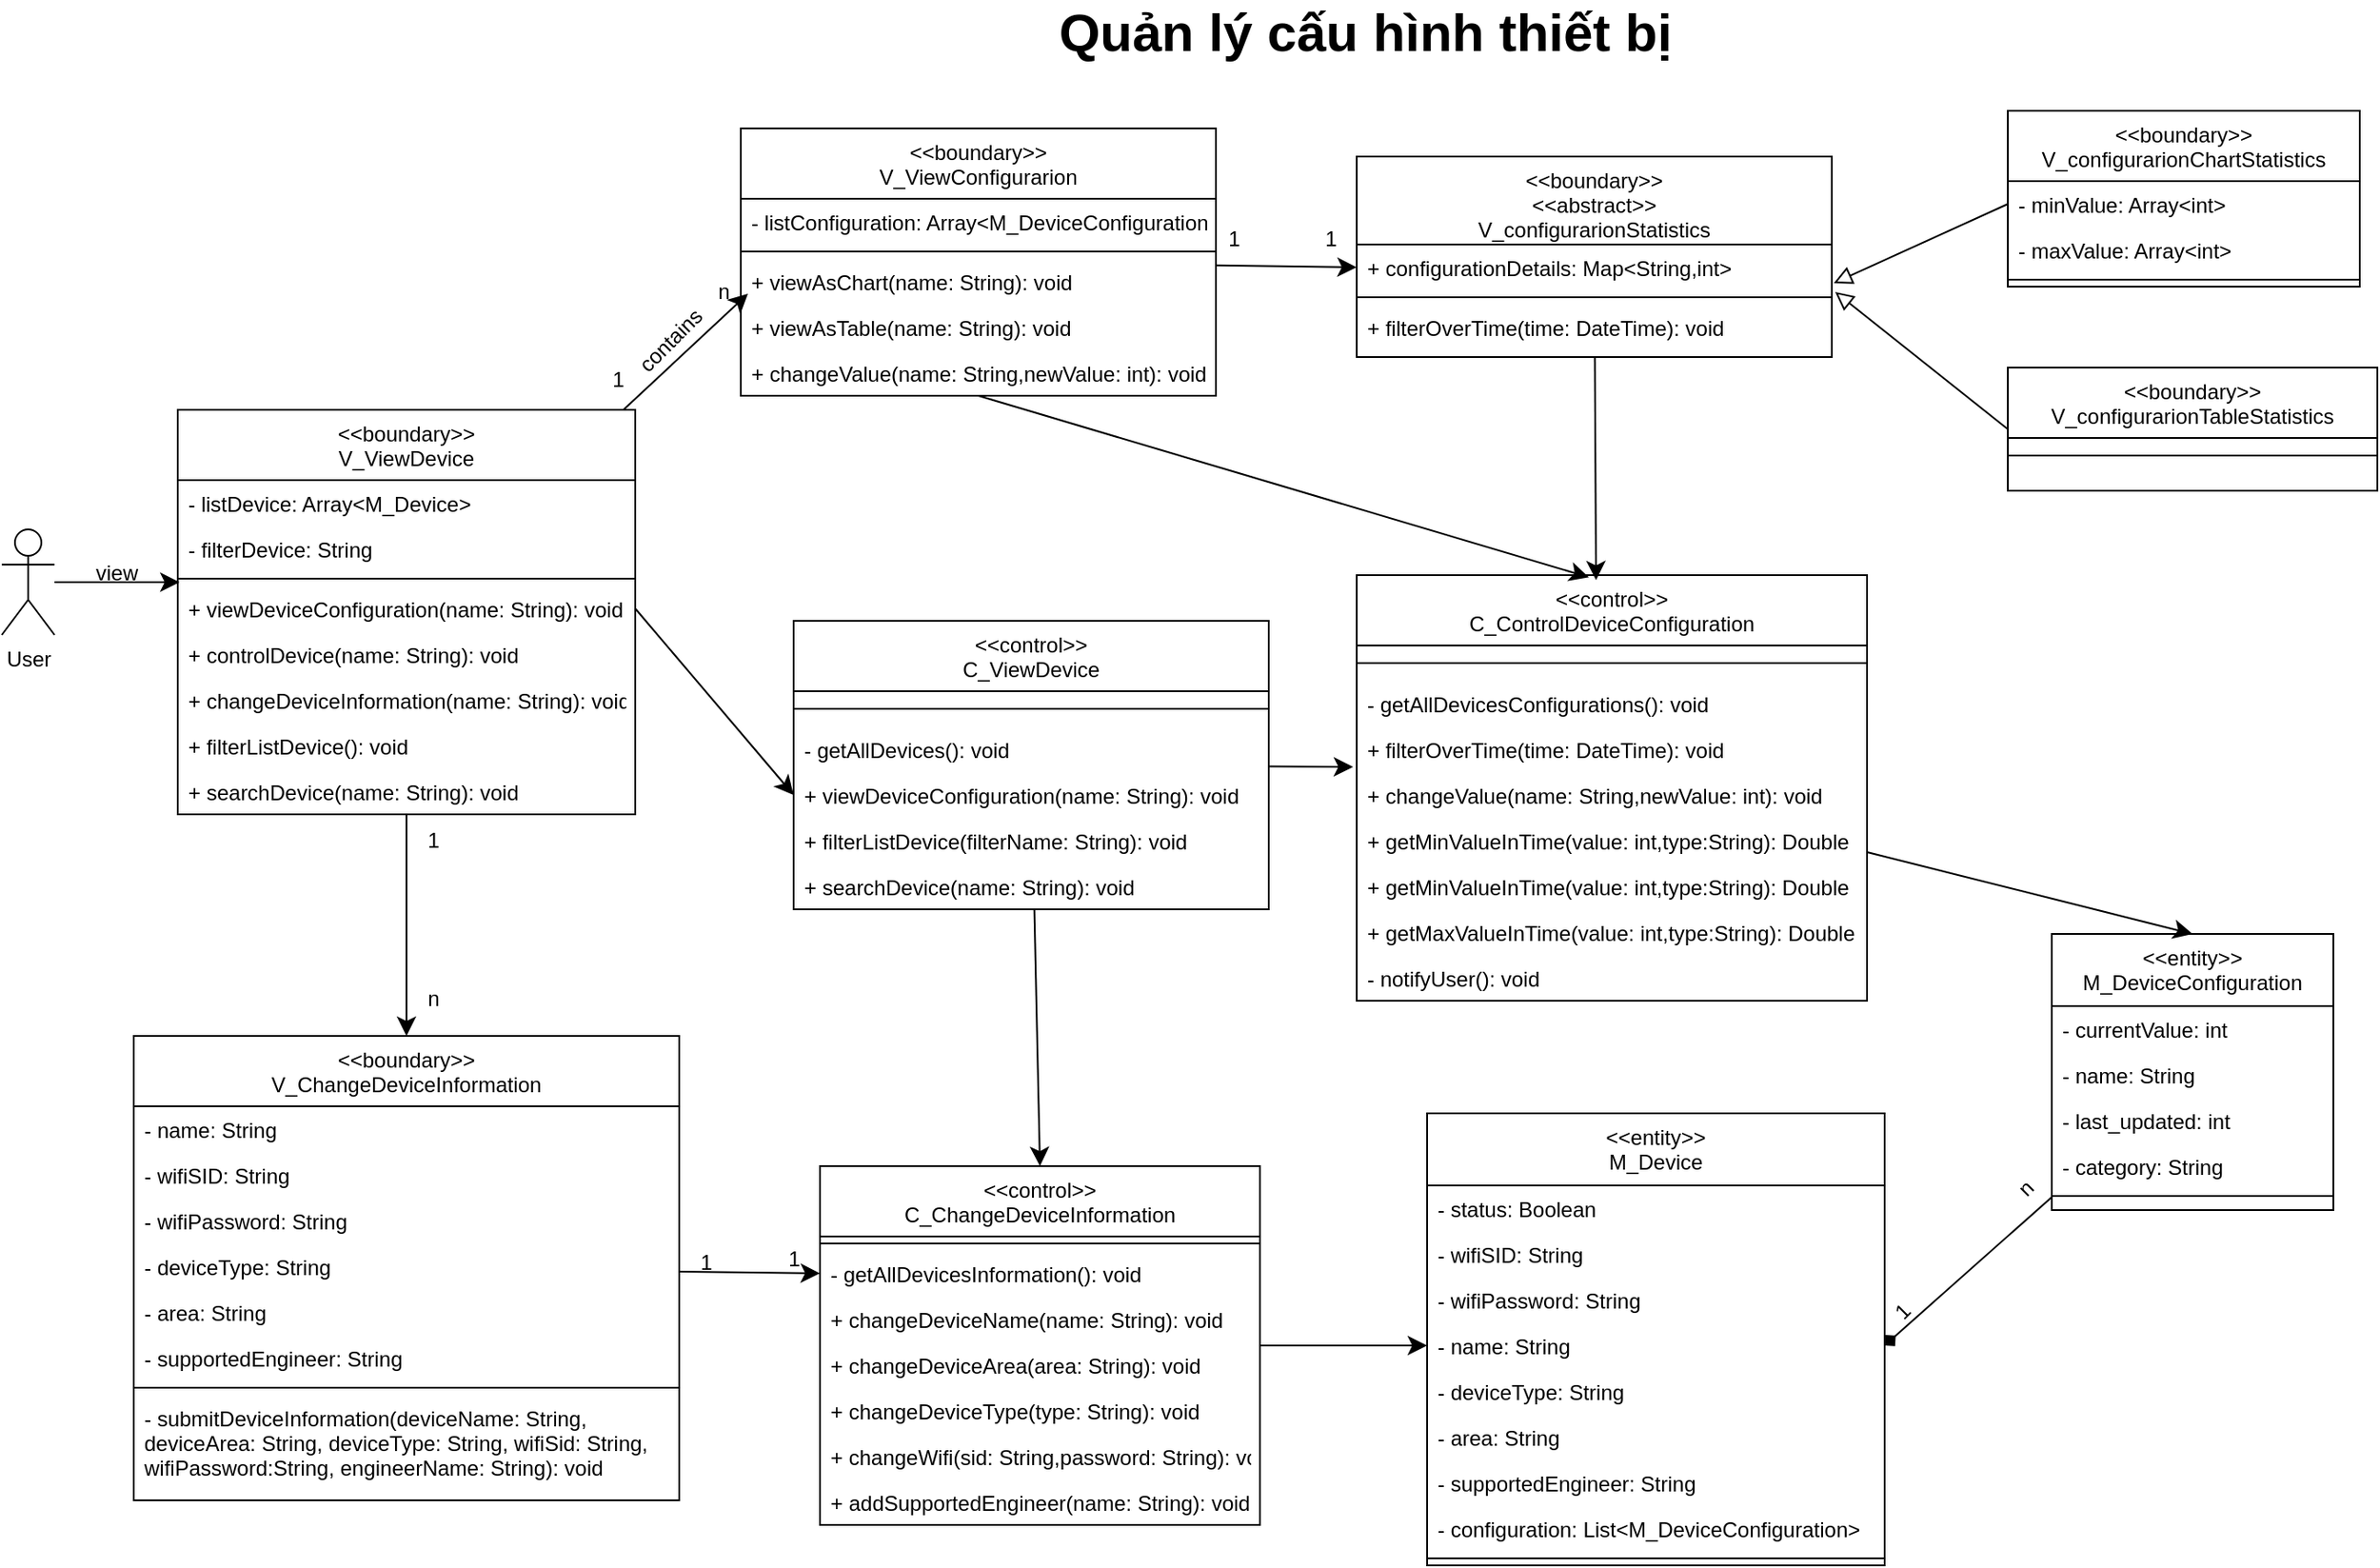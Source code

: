 <mxfile version="26.2.15">
  <diagram name="Trang-1" id="eJiJjpvT21NfM8UGQgcI">
    <mxGraphModel dx="2284" dy="1927" grid="1" gridSize="10" guides="1" tooltips="1" connect="1" arrows="1" fold="1" page="1" pageScale="1" pageWidth="827" pageHeight="1169" math="0" shadow="0">
      <root>
        <mxCell id="0" />
        <mxCell id="1" parent="0" />
        <mxCell id="5QkuTEQZuYpAWaHq0umf-1" value="User" style="shape=umlActor;verticalLabelPosition=bottom;verticalAlign=top;html=1;outlineConnect=0;" parent="1" vertex="1">
          <mxGeometry x="-110" y="198" width="30" height="60" as="geometry" />
        </mxCell>
        <mxCell id="5QkuTEQZuYpAWaHq0umf-2" style="edgeStyle=none;curved=1;rounded=0;orthogonalLoop=1;jettySize=auto;html=1;entryX=0;entryY=0.5;entryDx=0;entryDy=0;fontSize=12;startSize=8;endSize=8;" parent="1" source="5QkuTEQZuYpAWaHq0umf-3" target="5QkuTEQZuYpAWaHq0umf-45" edge="1">
          <mxGeometry relative="1" as="geometry" />
        </mxCell>
        <mxCell id="5QkuTEQZuYpAWaHq0umf-3" value="&lt;&lt;boundary&gt;&gt;&#xa;V_ViewConfigurarion&#xa;&#xa;" style="swimlane;fontStyle=0;align=center;verticalAlign=top;childLayout=stackLayout;horizontal=1;startSize=40;horizontalStack=0;resizeParent=1;resizeLast=0;collapsible=1;marginBottom=0;rounded=0;shadow=0;strokeWidth=1;" parent="1" vertex="1">
          <mxGeometry x="310" y="-30" width="270" height="152" as="geometry">
            <mxRectangle x="230" y="140" width="160" height="26" as="alternateBounds" />
          </mxGeometry>
        </mxCell>
        <mxCell id="5QkuTEQZuYpAWaHq0umf-4" value="- listConfiguration: Array&lt;M_DeviceConfiguration&gt;" style="text;align=left;verticalAlign=top;spacingLeft=4;spacingRight=4;overflow=hidden;rotatable=0;points=[[0,0.5],[1,0.5]];portConstraint=eastwest;" parent="5QkuTEQZuYpAWaHq0umf-3" vertex="1">
          <mxGeometry y="40" width="270" height="26" as="geometry" />
        </mxCell>
        <mxCell id="5QkuTEQZuYpAWaHq0umf-5" value="" style="line;html=1;strokeWidth=1;align=left;verticalAlign=middle;spacingTop=-1;spacingLeft=3;spacingRight=3;rotatable=0;labelPosition=right;points=[];portConstraint=eastwest;" parent="5QkuTEQZuYpAWaHq0umf-3" vertex="1">
          <mxGeometry y="66" width="270" height="8" as="geometry" />
        </mxCell>
        <mxCell id="5QkuTEQZuYpAWaHq0umf-6" value="+ viewAsChart(name: String): void" style="text;align=left;verticalAlign=top;spacingLeft=4;spacingRight=4;overflow=hidden;rotatable=0;points=[[0,0.5],[1,0.5]];portConstraint=eastwest;" parent="5QkuTEQZuYpAWaHq0umf-3" vertex="1">
          <mxGeometry y="74" width="270" height="26" as="geometry" />
        </mxCell>
        <mxCell id="5QkuTEQZuYpAWaHq0umf-7" value="+ viewAsTable(name: String): void" style="text;align=left;verticalAlign=top;spacingLeft=4;spacingRight=4;overflow=hidden;rotatable=0;points=[[0,0.5],[1,0.5]];portConstraint=eastwest;" parent="5QkuTEQZuYpAWaHq0umf-3" vertex="1">
          <mxGeometry y="100" width="270" height="26" as="geometry" />
        </mxCell>
        <mxCell id="5QkuTEQZuYpAWaHq0umf-8" value="+ changeValue(name: String,newValue: int): void" style="text;align=left;verticalAlign=top;spacingLeft=4;spacingRight=4;overflow=hidden;rotatable=0;points=[[0,0.5],[1,0.5]];portConstraint=eastwest;" parent="5QkuTEQZuYpAWaHq0umf-3" vertex="1">
          <mxGeometry y="126" width="270" height="26" as="geometry" />
        </mxCell>
        <mxCell id="Z5xGxnvuxKZSZhtieL00-6" style="rounded=0;orthogonalLoop=1;jettySize=auto;html=1;entryX=1;entryY=0.5;entryDx=0;entryDy=0;endArrow=diamond;endFill=1;" parent="1" source="5QkuTEQZuYpAWaHq0umf-9" target="5QkuTEQZuYpAWaHq0umf-31" edge="1">
          <mxGeometry relative="1" as="geometry" />
        </mxCell>
        <mxCell id="5QkuTEQZuYpAWaHq0umf-9" value="&lt;&lt;entity&gt;&gt;&#xa;M_DeviceConfiguration" style="swimlane;fontStyle=0;align=center;verticalAlign=top;childLayout=stackLayout;horizontal=1;startSize=41;horizontalStack=0;resizeParent=1;resizeLast=0;collapsible=1;marginBottom=0;rounded=0;shadow=0;strokeWidth=1;" parent="1" vertex="1">
          <mxGeometry x="1055" y="428" width="160" height="157" as="geometry">
            <mxRectangle x="550" y="140" width="160" height="26" as="alternateBounds" />
          </mxGeometry>
        </mxCell>
        <mxCell id="5QkuTEQZuYpAWaHq0umf-10" value="- currentValue: int" style="text;align=left;verticalAlign=top;spacingLeft=4;spacingRight=4;overflow=hidden;rotatable=0;points=[[0,0.5],[1,0.5]];portConstraint=eastwest;" parent="5QkuTEQZuYpAWaHq0umf-9" vertex="1">
          <mxGeometry y="41" width="160" height="26" as="geometry" />
        </mxCell>
        <mxCell id="5QkuTEQZuYpAWaHq0umf-11" value="- name: String" style="text;align=left;verticalAlign=top;spacingLeft=4;spacingRight=4;overflow=hidden;rotatable=0;points=[[0,0.5],[1,0.5]];portConstraint=eastwest;rounded=0;shadow=0;html=0;" parent="5QkuTEQZuYpAWaHq0umf-9" vertex="1">
          <mxGeometry y="67" width="160" height="26" as="geometry" />
        </mxCell>
        <mxCell id="5QkuTEQZuYpAWaHq0umf-12" value="- last_updated: int" style="text;align=left;verticalAlign=top;spacingLeft=4;spacingRight=4;overflow=hidden;rotatable=0;points=[[0,0.5],[1,0.5]];portConstraint=eastwest;rounded=0;shadow=0;html=0;" parent="5QkuTEQZuYpAWaHq0umf-9" vertex="1">
          <mxGeometry y="93" width="160" height="26" as="geometry" />
        </mxCell>
        <mxCell id="5QkuTEQZuYpAWaHq0umf-13" value="- category: String" style="text;align=left;verticalAlign=top;spacingLeft=4;spacingRight=4;overflow=hidden;rotatable=0;points=[[0,0.5],[1,0.5]];portConstraint=eastwest;rounded=0;shadow=0;html=0;" parent="5QkuTEQZuYpAWaHq0umf-9" vertex="1">
          <mxGeometry y="119" width="160" height="26" as="geometry" />
        </mxCell>
        <mxCell id="5QkuTEQZuYpAWaHq0umf-14" value="" style="line;html=1;strokeWidth=1;align=left;verticalAlign=middle;spacingTop=-1;spacingLeft=3;spacingRight=3;rotatable=0;labelPosition=right;points=[];portConstraint=eastwest;" parent="5QkuTEQZuYpAWaHq0umf-9" vertex="1">
          <mxGeometry y="145" width="160" height="8" as="geometry" />
        </mxCell>
        <mxCell id="5QkuTEQZuYpAWaHq0umf-15" style="edgeStyle=none;curved=1;rounded=0;orthogonalLoop=1;jettySize=auto;html=1;entryX=0;entryY=0.5;entryDx=0;entryDy=0;fontSize=12;startSize=8;endSize=8;exitX=1;exitY=0.5;exitDx=0;exitDy=0;" parent="1" source="5QkuTEQZuYpAWaHq0umf-21" target="5QkuTEQZuYpAWaHq0umf-41" edge="1">
          <mxGeometry relative="1" as="geometry" />
        </mxCell>
        <mxCell id="5QkuTEQZuYpAWaHq0umf-16" style="edgeStyle=none;curved=1;rounded=0;orthogonalLoop=1;jettySize=auto;html=1;fontSize=12;startSize=8;endSize=8;entryX=0.5;entryY=0;entryDx=0;entryDy=0;" parent="1" source="5QkuTEQZuYpAWaHq0umf-17" edge="1" target="5QkuTEQZuYpAWaHq0umf-69">
          <mxGeometry relative="1" as="geometry">
            <mxPoint x="120" y="450" as="targetPoint" />
          </mxGeometry>
        </mxCell>
        <mxCell id="5QkuTEQZuYpAWaHq0umf-17" value="&lt;&lt;boundary&gt;&gt;&#xa;V_ViewDevice&#xa;&#xa;" style="swimlane;fontStyle=0;align=center;verticalAlign=top;childLayout=stackLayout;horizontal=1;startSize=40;horizontalStack=0;resizeParent=1;resizeLast=0;collapsible=1;marginBottom=0;rounded=0;shadow=0;strokeWidth=1;" parent="1" vertex="1">
          <mxGeometry x="-10" y="130" width="260" height="230" as="geometry">
            <mxRectangle x="230" y="140" width="160" height="26" as="alternateBounds" />
          </mxGeometry>
        </mxCell>
        <mxCell id="5QkuTEQZuYpAWaHq0umf-18" value="- listDevice: Array&lt;M_Device&gt;" style="text;align=left;verticalAlign=top;spacingLeft=4;spacingRight=4;overflow=hidden;rotatable=0;points=[[0,0.5],[1,0.5]];portConstraint=eastwest;" parent="5QkuTEQZuYpAWaHq0umf-17" vertex="1">
          <mxGeometry y="40" width="260" height="26" as="geometry" />
        </mxCell>
        <mxCell id="5QkuTEQZuYpAWaHq0umf-19" value="- filterDevice: String" style="text;align=left;verticalAlign=top;spacingLeft=4;spacingRight=4;overflow=hidden;rotatable=0;points=[[0,0.5],[1,0.5]];portConstraint=eastwest;" parent="5QkuTEQZuYpAWaHq0umf-17" vertex="1">
          <mxGeometry y="66" width="260" height="26" as="geometry" />
        </mxCell>
        <mxCell id="5QkuTEQZuYpAWaHq0umf-20" value="" style="line;html=1;strokeWidth=1;align=left;verticalAlign=middle;spacingTop=-1;spacingLeft=3;spacingRight=3;rotatable=0;labelPosition=right;points=[];portConstraint=eastwest;" parent="5QkuTEQZuYpAWaHq0umf-17" vertex="1">
          <mxGeometry y="92" width="260" height="8" as="geometry" />
        </mxCell>
        <mxCell id="5QkuTEQZuYpAWaHq0umf-21" value="+ viewDeviceConfiguration(name: String): void" style="text;align=left;verticalAlign=top;spacingLeft=4;spacingRight=4;overflow=hidden;rotatable=0;points=[[0,0.5],[1,0.5]];portConstraint=eastwest;" parent="5QkuTEQZuYpAWaHq0umf-17" vertex="1">
          <mxGeometry y="100" width="260" height="26" as="geometry" />
        </mxCell>
        <mxCell id="5QkuTEQZuYpAWaHq0umf-22" value="+ controlDevice(name: String): void" style="text;align=left;verticalAlign=top;spacingLeft=4;spacingRight=4;overflow=hidden;rotatable=0;points=[[0,0.5],[1,0.5]];portConstraint=eastwest;" parent="5QkuTEQZuYpAWaHq0umf-17" vertex="1">
          <mxGeometry y="126" width="260" height="26" as="geometry" />
        </mxCell>
        <mxCell id="5QkuTEQZuYpAWaHq0umf-23" value="+ changeDeviceInformation(name: String): void" style="text;align=left;verticalAlign=top;spacingLeft=4;spacingRight=4;overflow=hidden;rotatable=0;points=[[0,0.5],[1,0.5]];portConstraint=eastwest;" parent="5QkuTEQZuYpAWaHq0umf-17" vertex="1">
          <mxGeometry y="152" width="260" height="26" as="geometry" />
        </mxCell>
        <mxCell id="5QkuTEQZuYpAWaHq0umf-24" value="+ filterListDevice(): void" style="text;align=left;verticalAlign=top;spacingLeft=4;spacingRight=4;overflow=hidden;rotatable=0;points=[[0,0.5],[1,0.5]];portConstraint=eastwest;" parent="5QkuTEQZuYpAWaHq0umf-17" vertex="1">
          <mxGeometry y="178" width="260" height="26" as="geometry" />
        </mxCell>
        <mxCell id="5QkuTEQZuYpAWaHq0umf-25" value="+ searchDevice(name: String): void" style="text;align=left;verticalAlign=top;spacingLeft=4;spacingRight=4;overflow=hidden;rotatable=0;points=[[0,0.5],[1,0.5]];portConstraint=eastwest;" parent="5QkuTEQZuYpAWaHq0umf-17" vertex="1">
          <mxGeometry y="204" width="260" height="26" as="geometry" />
        </mxCell>
        <mxCell id="5QkuTEQZuYpAWaHq0umf-27" value="&lt;&lt;entity&gt;&gt;&#xa;M_Device" style="swimlane;fontStyle=0;align=center;verticalAlign=top;childLayout=stackLayout;horizontal=1;startSize=41;horizontalStack=0;resizeParent=1;resizeLast=0;collapsible=1;marginBottom=0;rounded=0;shadow=0;strokeWidth=1;" parent="1" vertex="1">
          <mxGeometry x="700" y="530" width="260" height="257" as="geometry">
            <mxRectangle x="550" y="140" width="160" height="26" as="alternateBounds" />
          </mxGeometry>
        </mxCell>
        <mxCell id="5QkuTEQZuYpAWaHq0umf-28" value="- status: Boolean" style="text;align=left;verticalAlign=top;spacingLeft=4;spacingRight=4;overflow=hidden;rotatable=0;points=[[0,0.5],[1,0.5]];portConstraint=eastwest;" parent="5QkuTEQZuYpAWaHq0umf-27" vertex="1">
          <mxGeometry y="41" width="260" height="26" as="geometry" />
        </mxCell>
        <mxCell id="5QkuTEQZuYpAWaHq0umf-29" value="- wifiSID: String" style="text;align=left;verticalAlign=top;spacingLeft=4;spacingRight=4;overflow=hidden;rotatable=0;points=[[0,0.5],[1,0.5]];portConstraint=eastwest;" parent="5QkuTEQZuYpAWaHq0umf-27" vertex="1">
          <mxGeometry y="67" width="260" height="26" as="geometry" />
        </mxCell>
        <mxCell id="5QkuTEQZuYpAWaHq0umf-30" value="- wifiPassword: String" style="text;align=left;verticalAlign=top;spacingLeft=4;spacingRight=4;overflow=hidden;rotatable=0;points=[[0,0.5],[1,0.5]];portConstraint=eastwest;" parent="5QkuTEQZuYpAWaHq0umf-27" vertex="1">
          <mxGeometry y="93" width="260" height="26" as="geometry" />
        </mxCell>
        <mxCell id="5QkuTEQZuYpAWaHq0umf-31" value="- name: String" style="text;align=left;verticalAlign=top;spacingLeft=4;spacingRight=4;overflow=hidden;rotatable=0;points=[[0,0.5],[1,0.5]];portConstraint=eastwest;rounded=0;shadow=0;html=0;" parent="5QkuTEQZuYpAWaHq0umf-27" vertex="1">
          <mxGeometry y="119" width="260" height="26" as="geometry" />
        </mxCell>
        <mxCell id="5QkuTEQZuYpAWaHq0umf-32" value="- deviceType: String" style="text;align=left;verticalAlign=top;spacingLeft=4;spacingRight=4;overflow=hidden;rotatable=0;points=[[0,0.5],[1,0.5]];portConstraint=eastwest;rounded=0;shadow=0;html=0;" parent="5QkuTEQZuYpAWaHq0umf-27" vertex="1">
          <mxGeometry y="145" width="260" height="26" as="geometry" />
        </mxCell>
        <mxCell id="5QkuTEQZuYpAWaHq0umf-33" value="- area: String" style="text;align=left;verticalAlign=top;spacingLeft=4;spacingRight=4;overflow=hidden;rotatable=0;points=[[0,0.5],[1,0.5]];portConstraint=eastwest;rounded=0;shadow=0;html=0;" parent="5QkuTEQZuYpAWaHq0umf-27" vertex="1">
          <mxGeometry y="171" width="260" height="26" as="geometry" />
        </mxCell>
        <mxCell id="5QkuTEQZuYpAWaHq0umf-34" value="- supportedEngineer: String" style="text;align=left;verticalAlign=top;spacingLeft=4;spacingRight=4;overflow=hidden;rotatable=0;points=[[0,0.5],[1,0.5]];portConstraint=eastwest;rounded=0;shadow=0;html=0;" parent="5QkuTEQZuYpAWaHq0umf-27" vertex="1">
          <mxGeometry y="197" width="260" height="26" as="geometry" />
        </mxCell>
        <mxCell id="5QkuTEQZuYpAWaHq0umf-35" value="- configuration: List&lt;M_DeviceConfiguration&gt;" style="text;align=left;verticalAlign=top;spacingLeft=4;spacingRight=4;overflow=hidden;rotatable=0;points=[[0,0.5],[1,0.5]];portConstraint=eastwest;rounded=0;shadow=0;html=0;" parent="5QkuTEQZuYpAWaHq0umf-27" vertex="1">
          <mxGeometry y="223" width="260" height="26" as="geometry" />
        </mxCell>
        <mxCell id="5QkuTEQZuYpAWaHq0umf-36" value="" style="line;html=1;strokeWidth=1;align=left;verticalAlign=middle;spacingTop=-1;spacingLeft=3;spacingRight=3;rotatable=0;labelPosition=right;points=[];portConstraint=eastwest;" parent="5QkuTEQZuYpAWaHq0umf-27" vertex="1">
          <mxGeometry y="249" width="260" height="8" as="geometry" />
        </mxCell>
        <mxCell id="5QkuTEQZuYpAWaHq0umf-37" style="edgeStyle=none;curved=1;rounded=0;orthogonalLoop=1;jettySize=auto;html=1;entryX=0.5;entryY=0;entryDx=0;entryDy=0;fontSize=12;startSize=8;endSize=8;" parent="1" source="5QkuTEQZuYpAWaHq0umf-38" target="5QkuTEQZuYpAWaHq0umf-84" edge="1">
          <mxGeometry relative="1" as="geometry" />
        </mxCell>
        <mxCell id="5QkuTEQZuYpAWaHq0umf-38" value="&lt;&lt;control&gt;&gt;&#xa;C_ViewDevice&#xa;&#xa;" style="swimlane;fontStyle=0;align=center;verticalAlign=top;childLayout=stackLayout;horizontal=1;startSize=40;horizontalStack=0;resizeParent=1;resizeLast=0;collapsible=1;marginBottom=0;rounded=0;shadow=0;strokeWidth=1;" parent="1" vertex="1">
          <mxGeometry x="340" y="250" width="270" height="164" as="geometry">
            <mxRectangle x="230" y="140" width="160" height="26" as="alternateBounds" />
          </mxGeometry>
        </mxCell>
        <mxCell id="5QkuTEQZuYpAWaHq0umf-39" value="" style="line;html=1;strokeWidth=1;align=left;verticalAlign=middle;spacingTop=-1;spacingLeft=3;spacingRight=3;rotatable=0;labelPosition=right;points=[];portConstraint=eastwest;" parent="5QkuTEQZuYpAWaHq0umf-38" vertex="1">
          <mxGeometry y="40" width="270" height="20" as="geometry" />
        </mxCell>
        <mxCell id="5QkuTEQZuYpAWaHq0umf-40" value="- getAllDevices(): void" style="text;align=left;verticalAlign=top;spacingLeft=4;spacingRight=4;overflow=hidden;rotatable=0;points=[[0,0.5],[1,0.5]];portConstraint=eastwest;" parent="5QkuTEQZuYpAWaHq0umf-38" vertex="1">
          <mxGeometry y="60" width="270" height="26" as="geometry" />
        </mxCell>
        <mxCell id="5QkuTEQZuYpAWaHq0umf-41" value="+ viewDeviceConfiguration(name: String): void" style="text;align=left;verticalAlign=top;spacingLeft=4;spacingRight=4;overflow=hidden;rotatable=0;points=[[0,0.5],[1,0.5]];portConstraint=eastwest;" parent="5QkuTEQZuYpAWaHq0umf-38" vertex="1">
          <mxGeometry y="86" width="270" height="26" as="geometry" />
        </mxCell>
        <mxCell id="5QkuTEQZuYpAWaHq0umf-42" value="+ filterListDevice(filterName: String): void" style="text;align=left;verticalAlign=top;spacingLeft=4;spacingRight=4;overflow=hidden;rotatable=0;points=[[0,0.5],[1,0.5]];portConstraint=eastwest;" parent="5QkuTEQZuYpAWaHq0umf-38" vertex="1">
          <mxGeometry y="112" width="270" height="26" as="geometry" />
        </mxCell>
        <mxCell id="5QkuTEQZuYpAWaHq0umf-43" value="+ searchDevice(name: String): void" style="text;align=left;verticalAlign=top;spacingLeft=4;spacingRight=4;overflow=hidden;rotatable=0;points=[[0,0.5],[1,0.5]];portConstraint=eastwest;" parent="5QkuTEQZuYpAWaHq0umf-38" vertex="1">
          <mxGeometry y="138" width="270" height="26" as="geometry" />
        </mxCell>
        <mxCell id="5QkuTEQZuYpAWaHq0umf-44" value="&lt;&lt;boundary&gt;&gt;&#xa;&lt;&lt;abstract&gt;&gt;&#xa;V_configurarionStatistics&#xa;&#xa;" style="swimlane;fontStyle=0;align=center;verticalAlign=top;childLayout=stackLayout;horizontal=1;startSize=50;horizontalStack=0;resizeParent=1;resizeLast=0;collapsible=1;marginBottom=0;rounded=0;shadow=0;strokeWidth=1;" parent="1" vertex="1">
          <mxGeometry x="660" y="-14" width="270" height="114" as="geometry">
            <mxRectangle x="230" y="140" width="160" height="26" as="alternateBounds" />
          </mxGeometry>
        </mxCell>
        <mxCell id="5QkuTEQZuYpAWaHq0umf-45" value="+ configurationDetails: Map&lt;String,int&gt;" style="text;align=left;verticalAlign=top;spacingLeft=4;spacingRight=4;overflow=hidden;rotatable=0;points=[[0,0.5],[1,0.5]];portConstraint=eastwest;" parent="5QkuTEQZuYpAWaHq0umf-44" vertex="1">
          <mxGeometry y="50" width="270" height="26" as="geometry" />
        </mxCell>
        <mxCell id="5QkuTEQZuYpAWaHq0umf-46" value="" style="line;html=1;strokeWidth=1;align=left;verticalAlign=middle;spacingTop=-1;spacingLeft=3;spacingRight=3;rotatable=0;labelPosition=right;points=[];portConstraint=eastwest;" parent="5QkuTEQZuYpAWaHq0umf-44" vertex="1">
          <mxGeometry y="76" width="270" height="8" as="geometry" />
        </mxCell>
        <mxCell id="5QkuTEQZuYpAWaHq0umf-47" value="+ filterOverTime(time: DateTime): void" style="text;align=left;verticalAlign=top;spacingLeft=4;spacingRight=4;overflow=hidden;rotatable=0;points=[[0,0.5],[1,0.5]];portConstraint=eastwest;" parent="5QkuTEQZuYpAWaHq0umf-44" vertex="1">
          <mxGeometry y="84" width="270" height="26" as="geometry" />
        </mxCell>
        <mxCell id="5QkuTEQZuYpAWaHq0umf-48" value="&lt;&lt;boundary&gt;&gt;&#xa;V_configurarionChartStatistics&#xa;&#xa;" style="swimlane;fontStyle=0;align=center;verticalAlign=top;childLayout=stackLayout;horizontal=1;startSize=40;horizontalStack=0;resizeParent=1;resizeLast=0;collapsible=1;marginBottom=0;rounded=0;shadow=0;strokeWidth=1;" parent="1" vertex="1">
          <mxGeometry x="1030" y="-40" width="200" height="100" as="geometry">
            <mxRectangle x="230" y="140" width="160" height="26" as="alternateBounds" />
          </mxGeometry>
        </mxCell>
        <mxCell id="5QkuTEQZuYpAWaHq0umf-49" value="- minValue: Array&lt;int&gt;" style="text;align=left;verticalAlign=top;spacingLeft=4;spacingRight=4;overflow=hidden;rotatable=0;points=[[0,0.5],[1,0.5]];portConstraint=eastwest;" parent="5QkuTEQZuYpAWaHq0umf-48" vertex="1">
          <mxGeometry y="40" width="200" height="26" as="geometry" />
        </mxCell>
        <mxCell id="5QkuTEQZuYpAWaHq0umf-50" value="- maxValue: Array&lt;int&gt;" style="text;align=left;verticalAlign=top;spacingLeft=4;spacingRight=4;overflow=hidden;rotatable=0;points=[[0,0.5],[1,0.5]];portConstraint=eastwest;" parent="5QkuTEQZuYpAWaHq0umf-48" vertex="1">
          <mxGeometry y="66" width="200" height="26" as="geometry" />
        </mxCell>
        <mxCell id="5QkuTEQZuYpAWaHq0umf-51" value="" style="line;html=1;strokeWidth=1;align=left;verticalAlign=middle;spacingTop=-1;spacingLeft=3;spacingRight=3;rotatable=0;labelPosition=right;points=[];portConstraint=eastwest;" parent="5QkuTEQZuYpAWaHq0umf-48" vertex="1">
          <mxGeometry y="92" width="200" height="8" as="geometry" />
        </mxCell>
        <mxCell id="5QkuTEQZuYpAWaHq0umf-52" value="&lt;&lt;boundary&gt;&gt;&#xa;V_configurarionTableStatistics&#xa;&#xa;" style="swimlane;fontStyle=0;align=center;verticalAlign=top;childLayout=stackLayout;horizontal=1;startSize=40;horizontalStack=0;resizeParent=1;resizeLast=0;collapsible=1;marginBottom=0;rounded=0;shadow=0;strokeWidth=1;" parent="1" vertex="1">
          <mxGeometry x="1030" y="106" width="210" height="70" as="geometry">
            <mxRectangle x="230" y="140" width="160" height="26" as="alternateBounds" />
          </mxGeometry>
        </mxCell>
        <mxCell id="5QkuTEQZuYpAWaHq0umf-53" value="" style="line;html=1;strokeWidth=1;align=left;verticalAlign=middle;spacingTop=-1;spacingLeft=3;spacingRight=3;rotatable=0;labelPosition=right;points=[];portConstraint=eastwest;" parent="5QkuTEQZuYpAWaHq0umf-52" vertex="1">
          <mxGeometry y="40" width="210" height="20" as="geometry" />
        </mxCell>
        <mxCell id="5QkuTEQZuYpAWaHq0umf-54" style="edgeStyle=none;curved=1;rounded=0;orthogonalLoop=1;jettySize=auto;html=1;exitX=0;exitY=0.5;exitDx=0;exitDy=0;entryX=1.007;entryY=1.038;entryDx=0;entryDy=0;entryPerimeter=0;fontSize=12;startSize=8;endSize=8;endArrow=block;endFill=0;" parent="1" source="5QkuTEQZuYpAWaHq0umf-52" target="5QkuTEQZuYpAWaHq0umf-45" edge="1">
          <mxGeometry relative="1" as="geometry" />
        </mxCell>
        <mxCell id="5QkuTEQZuYpAWaHq0umf-55" style="edgeStyle=none;curved=1;rounded=0;orthogonalLoop=1;jettySize=auto;html=1;exitX=0;exitY=0.5;exitDx=0;exitDy=0;entryX=1.004;entryY=0.846;entryDx=0;entryDy=0;entryPerimeter=0;fontSize=12;startSize=8;endSize=8;endArrow=block;endFill=0;" parent="1" source="5QkuTEQZuYpAWaHq0umf-49" target="5QkuTEQZuYpAWaHq0umf-45" edge="1">
          <mxGeometry relative="1" as="geometry" />
        </mxCell>
        <mxCell id="5QkuTEQZuYpAWaHq0umf-56" style="edgeStyle=none;curved=1;rounded=0;orthogonalLoop=1;jettySize=auto;html=1;entryX=0.5;entryY=0;entryDx=0;entryDy=0;fontSize=12;startSize=8;endSize=8;" parent="1" source="5QkuTEQZuYpAWaHq0umf-57" target="5QkuTEQZuYpAWaHq0umf-9" edge="1">
          <mxGeometry relative="1" as="geometry" />
        </mxCell>
        <mxCell id="5QkuTEQZuYpAWaHq0umf-57" value="&lt;&lt;control&gt;&gt;&#xa;C_ControlDeviceConfiguration&#xa;&#xa;" style="swimlane;fontStyle=0;align=center;verticalAlign=top;childLayout=stackLayout;horizontal=1;startSize=40;horizontalStack=0;resizeParent=1;resizeLast=0;collapsible=1;marginBottom=0;rounded=0;shadow=0;strokeWidth=1;" parent="1" vertex="1">
          <mxGeometry x="660" y="224" width="290" height="242" as="geometry">
            <mxRectangle x="230" y="140" width="160" height="26" as="alternateBounds" />
          </mxGeometry>
        </mxCell>
        <mxCell id="5QkuTEQZuYpAWaHq0umf-58" value="" style="line;html=1;strokeWidth=1;align=left;verticalAlign=middle;spacingTop=-1;spacingLeft=3;spacingRight=3;rotatable=0;labelPosition=right;points=[];portConstraint=eastwest;" parent="5QkuTEQZuYpAWaHq0umf-57" vertex="1">
          <mxGeometry y="40" width="290" height="20" as="geometry" />
        </mxCell>
        <mxCell id="5QkuTEQZuYpAWaHq0umf-59" value="- getAllDevicesConfigurations(): void" style="text;align=left;verticalAlign=top;spacingLeft=4;spacingRight=4;overflow=hidden;rotatable=0;points=[[0,0.5],[1,0.5]];portConstraint=eastwest;" parent="5QkuTEQZuYpAWaHq0umf-57" vertex="1">
          <mxGeometry y="60" width="290" height="26" as="geometry" />
        </mxCell>
        <mxCell id="5QkuTEQZuYpAWaHq0umf-60" value="+ filterOverTime(time: DateTime): void" style="text;align=left;verticalAlign=top;spacingLeft=4;spacingRight=4;overflow=hidden;rotatable=0;points=[[0,0.5],[1,0.5]];portConstraint=eastwest;" parent="5QkuTEQZuYpAWaHq0umf-57" vertex="1">
          <mxGeometry y="86" width="290" height="26" as="geometry" />
        </mxCell>
        <mxCell id="5QkuTEQZuYpAWaHq0umf-61" value="+ changeValue(name: String,newValue: int): void" style="text;align=left;verticalAlign=top;spacingLeft=4;spacingRight=4;overflow=hidden;rotatable=0;points=[[0,0.5],[1,0.5]];portConstraint=eastwest;" parent="5QkuTEQZuYpAWaHq0umf-57" vertex="1">
          <mxGeometry y="112" width="290" height="26" as="geometry" />
        </mxCell>
        <mxCell id="5QkuTEQZuYpAWaHq0umf-62" value="+ getMinValueInTime(value: int,type:String): Double" style="text;align=left;verticalAlign=top;spacingLeft=4;spacingRight=4;overflow=hidden;rotatable=0;points=[[0,0.5],[1,0.5]];portConstraint=eastwest;" parent="5QkuTEQZuYpAWaHq0umf-57" vertex="1">
          <mxGeometry y="138" width="290" height="26" as="geometry" />
        </mxCell>
        <mxCell id="5QkuTEQZuYpAWaHq0umf-63" value="+ getMinValueInTime(value: int,type:String): Double" style="text;align=left;verticalAlign=top;spacingLeft=4;spacingRight=4;overflow=hidden;rotatable=0;points=[[0,0.5],[1,0.5]];portConstraint=eastwest;" parent="5QkuTEQZuYpAWaHq0umf-57" vertex="1">
          <mxGeometry y="164" width="290" height="26" as="geometry" />
        </mxCell>
        <mxCell id="5QkuTEQZuYpAWaHq0umf-64" value="+ getMaxValueInTime(value: int,type:String): Double" style="text;align=left;verticalAlign=top;spacingLeft=4;spacingRight=4;overflow=hidden;rotatable=0;points=[[0,0.5],[1,0.5]];portConstraint=eastwest;" parent="5QkuTEQZuYpAWaHq0umf-57" vertex="1">
          <mxGeometry y="190" width="290" height="26" as="geometry" />
        </mxCell>
        <mxCell id="5QkuTEQZuYpAWaHq0umf-65" value="- notifyUser(): void" style="text;align=left;verticalAlign=top;spacingLeft=4;spacingRight=4;overflow=hidden;rotatable=0;points=[[0,0.5],[1,0.5]];portConstraint=eastwest;" parent="5QkuTEQZuYpAWaHq0umf-57" vertex="1">
          <mxGeometry y="216" width="290" height="26" as="geometry" />
        </mxCell>
        <mxCell id="5QkuTEQZuYpAWaHq0umf-66" style="edgeStyle=none;curved=1;rounded=0;orthogonalLoop=1;jettySize=auto;html=1;entryX=0.469;entryY=0.012;entryDx=0;entryDy=0;entryPerimeter=0;fontSize=12;startSize=8;endSize=8;" parent="1" source="5QkuTEQZuYpAWaHq0umf-44" target="5QkuTEQZuYpAWaHq0umf-57" edge="1">
          <mxGeometry relative="1" as="geometry" />
        </mxCell>
        <mxCell id="5QkuTEQZuYpAWaHq0umf-67" style="edgeStyle=none;curved=1;rounded=0;orthogonalLoop=1;jettySize=auto;html=1;entryX=0.004;entryY=-0.077;entryDx=0;entryDy=0;entryPerimeter=0;fontSize=12;startSize=8;endSize=8;" parent="1" source="5QkuTEQZuYpAWaHq0umf-1" target="5QkuTEQZuYpAWaHq0umf-21" edge="1">
          <mxGeometry relative="1" as="geometry" />
        </mxCell>
        <mxCell id="5QkuTEQZuYpAWaHq0umf-68" style="edgeStyle=none;curved=1;rounded=0;orthogonalLoop=1;jettySize=auto;html=1;entryX=0;entryY=0.5;entryDx=0;entryDy=0;fontSize=12;startSize=8;endSize=8;" parent="1" source="5QkuTEQZuYpAWaHq0umf-69" target="5QkuTEQZuYpAWaHq0umf-86" edge="1">
          <mxGeometry relative="1" as="geometry" />
        </mxCell>
        <mxCell id="5QkuTEQZuYpAWaHq0umf-69" value="&lt;&lt;boundary&gt;&gt;&#xa;V_ChangeDeviceInformation&#xa;&#xa;" style="swimlane;fontStyle=0;align=center;verticalAlign=top;childLayout=stackLayout;horizontal=1;startSize=40;horizontalStack=0;resizeParent=1;resizeLast=0;collapsible=1;marginBottom=0;rounded=0;shadow=0;strokeWidth=1;" parent="1" vertex="1">
          <mxGeometry x="-35" y="486" width="310" height="264" as="geometry">
            <mxRectangle x="230" y="140" width="160" height="26" as="alternateBounds" />
          </mxGeometry>
        </mxCell>
        <mxCell id="5QkuTEQZuYpAWaHq0umf-70" value="- name: String" style="text;align=left;verticalAlign=top;spacingLeft=4;spacingRight=4;overflow=hidden;rotatable=0;points=[[0,0.5],[1,0.5]];portConstraint=eastwest;rounded=0;shadow=0;html=0;" parent="5QkuTEQZuYpAWaHq0umf-69" vertex="1">
          <mxGeometry y="40" width="310" height="26" as="geometry" />
        </mxCell>
        <mxCell id="5QkuTEQZuYpAWaHq0umf-71" value="- wifiSID: String" style="text;align=left;verticalAlign=top;spacingLeft=4;spacingRight=4;overflow=hidden;rotatable=0;points=[[0,0.5],[1,0.5]];portConstraint=eastwest;" parent="5QkuTEQZuYpAWaHq0umf-69" vertex="1">
          <mxGeometry y="66" width="310" height="26" as="geometry" />
        </mxCell>
        <mxCell id="5QkuTEQZuYpAWaHq0umf-72" value="- wifiPassword: String" style="text;align=left;verticalAlign=top;spacingLeft=4;spacingRight=4;overflow=hidden;rotatable=0;points=[[0,0.5],[1,0.5]];portConstraint=eastwest;" parent="5QkuTEQZuYpAWaHq0umf-69" vertex="1">
          <mxGeometry y="92" width="310" height="26" as="geometry" />
        </mxCell>
        <mxCell id="5QkuTEQZuYpAWaHq0umf-73" value="- deviceType: String" style="text;align=left;verticalAlign=top;spacingLeft=4;spacingRight=4;overflow=hidden;rotatable=0;points=[[0,0.5],[1,0.5]];portConstraint=eastwest;rounded=0;shadow=0;html=0;" parent="5QkuTEQZuYpAWaHq0umf-69" vertex="1">
          <mxGeometry y="118" width="310" height="26" as="geometry" />
        </mxCell>
        <mxCell id="5QkuTEQZuYpAWaHq0umf-74" value="- area: String" style="text;align=left;verticalAlign=top;spacingLeft=4;spacingRight=4;overflow=hidden;rotatable=0;points=[[0,0.5],[1,0.5]];portConstraint=eastwest;rounded=0;shadow=0;html=0;" parent="5QkuTEQZuYpAWaHq0umf-69" vertex="1">
          <mxGeometry y="144" width="310" height="26" as="geometry" />
        </mxCell>
        <mxCell id="5QkuTEQZuYpAWaHq0umf-75" value="- supportedEngineer: String" style="text;align=left;verticalAlign=top;spacingLeft=4;spacingRight=4;overflow=hidden;rotatable=0;points=[[0,0.5],[1,0.5]];portConstraint=eastwest;rounded=0;shadow=0;html=0;" parent="5QkuTEQZuYpAWaHq0umf-69" vertex="1">
          <mxGeometry y="170" width="310" height="26" as="geometry" />
        </mxCell>
        <mxCell id="5QkuTEQZuYpAWaHq0umf-76" value="" style="line;html=1;strokeWidth=1;align=left;verticalAlign=middle;spacingTop=-1;spacingLeft=3;spacingRight=3;rotatable=0;labelPosition=right;points=[];portConstraint=eastwest;" parent="5QkuTEQZuYpAWaHq0umf-69" vertex="1">
          <mxGeometry y="196" width="310" height="8" as="geometry" />
        </mxCell>
        <mxCell id="5QkuTEQZuYpAWaHq0umf-77" value="- submitDeviceInformation(deviceName: String,&#xa;deviceArea: String, deviceType: String, wifiSid: String,&#xa;wifiPassword:String, engineerName: String): void" style="text;align=left;verticalAlign=top;spacingLeft=4;spacingRight=4;overflow=hidden;rotatable=0;points=[[0,0.5],[1,0.5]];portConstraint=eastwest;" parent="5QkuTEQZuYpAWaHq0umf-69" vertex="1">
          <mxGeometry y="204" width="310" height="56" as="geometry" />
        </mxCell>
        <mxCell id="5QkuTEQZuYpAWaHq0umf-82" style="edgeStyle=none;curved=1;rounded=0;orthogonalLoop=1;jettySize=auto;html=1;entryX=0.015;entryY=0.769;entryDx=0;entryDy=0;entryPerimeter=0;fontSize=12;startSize=8;endSize=8;" parent="1" source="5QkuTEQZuYpAWaHq0umf-17" target="5QkuTEQZuYpAWaHq0umf-6" edge="1">
          <mxGeometry relative="1" as="geometry" />
        </mxCell>
        <mxCell id="5QkuTEQZuYpAWaHq0umf-83" style="edgeStyle=none;curved=1;rounded=0;orthogonalLoop=1;jettySize=auto;html=1;entryX=0;entryY=0.5;entryDx=0;entryDy=0;fontSize=12;startSize=8;endSize=8;" parent="1" source="5QkuTEQZuYpAWaHq0umf-84" target="5QkuTEQZuYpAWaHq0umf-31" edge="1">
          <mxGeometry relative="1" as="geometry" />
        </mxCell>
        <mxCell id="5QkuTEQZuYpAWaHq0umf-84" value="&lt;&lt;control&gt;&gt;&#xa;C_ChangeDeviceInformation&#xa;&#xa;" style="swimlane;fontStyle=0;align=center;verticalAlign=top;childLayout=stackLayout;horizontal=1;startSize=40;horizontalStack=0;resizeParent=1;resizeLast=0;collapsible=1;marginBottom=0;rounded=0;shadow=0;strokeWidth=1;" parent="1" vertex="1">
          <mxGeometry x="355" y="560" width="250" height="204" as="geometry">
            <mxRectangle x="230" y="140" width="160" height="26" as="alternateBounds" />
          </mxGeometry>
        </mxCell>
        <mxCell id="5QkuTEQZuYpAWaHq0umf-85" value="" style="line;html=1;strokeWidth=1;align=left;verticalAlign=middle;spacingTop=-1;spacingLeft=3;spacingRight=3;rotatable=0;labelPosition=right;points=[];portConstraint=eastwest;" parent="5QkuTEQZuYpAWaHq0umf-84" vertex="1">
          <mxGeometry y="40" width="250" height="8" as="geometry" />
        </mxCell>
        <mxCell id="5QkuTEQZuYpAWaHq0umf-86" value="- getAllDevicesInformation(): void" style="text;align=left;verticalAlign=top;spacingLeft=4;spacingRight=4;overflow=hidden;rotatable=0;points=[[0,0.5],[1,0.5]];portConstraint=eastwest;" parent="5QkuTEQZuYpAWaHq0umf-84" vertex="1">
          <mxGeometry y="48" width="250" height="26" as="geometry" />
        </mxCell>
        <mxCell id="5QkuTEQZuYpAWaHq0umf-87" value="+ changeDeviceName(name: String): void" style="text;align=left;verticalAlign=top;spacingLeft=4;spacingRight=4;overflow=hidden;rotatable=0;points=[[0,0.5],[1,0.5]];portConstraint=eastwest;" parent="5QkuTEQZuYpAWaHq0umf-84" vertex="1">
          <mxGeometry y="74" width="250" height="26" as="geometry" />
        </mxCell>
        <mxCell id="5QkuTEQZuYpAWaHq0umf-88" value="+ changeDeviceArea(area: String): void" style="text;align=left;verticalAlign=top;spacingLeft=4;spacingRight=4;overflow=hidden;rotatable=0;points=[[0,0.5],[1,0.5]];portConstraint=eastwest;" parent="5QkuTEQZuYpAWaHq0umf-84" vertex="1">
          <mxGeometry y="100" width="250" height="26" as="geometry" />
        </mxCell>
        <mxCell id="5QkuTEQZuYpAWaHq0umf-89" value="+ changeDeviceType(type: String): void" style="text;align=left;verticalAlign=top;spacingLeft=4;spacingRight=4;overflow=hidden;rotatable=0;points=[[0,0.5],[1,0.5]];portConstraint=eastwest;" parent="5QkuTEQZuYpAWaHq0umf-84" vertex="1">
          <mxGeometry y="126" width="250" height="26" as="geometry" />
        </mxCell>
        <mxCell id="5QkuTEQZuYpAWaHq0umf-90" value="+ changeWifi(sid: String,password: String): void" style="text;align=left;verticalAlign=top;spacingLeft=4;spacingRight=4;overflow=hidden;rotatable=0;points=[[0,0.5],[1,0.5]];portConstraint=eastwest;" parent="5QkuTEQZuYpAWaHq0umf-84" vertex="1">
          <mxGeometry y="152" width="250" height="26" as="geometry" />
        </mxCell>
        <mxCell id="5QkuTEQZuYpAWaHq0umf-91" value="+ addSupportedEngineer(name: String): void" style="text;align=left;verticalAlign=top;spacingLeft=4;spacingRight=4;overflow=hidden;rotatable=0;points=[[0,0.5],[1,0.5]];portConstraint=eastwest;" parent="5QkuTEQZuYpAWaHq0umf-84" vertex="1">
          <mxGeometry y="178" width="250" height="26" as="geometry" />
        </mxCell>
        <mxCell id="5QkuTEQZuYpAWaHq0umf-92" style="edgeStyle=none;curved=1;rounded=0;orthogonalLoop=1;jettySize=auto;html=1;exitX=0.5;exitY=1;exitDx=0;exitDy=0;entryX=0.455;entryY=0.005;entryDx=0;entryDy=0;entryPerimeter=0;fontSize=12;startSize=8;endSize=8;" parent="1" source="5QkuTEQZuYpAWaHq0umf-3" target="5QkuTEQZuYpAWaHq0umf-57" edge="1">
          <mxGeometry relative="1" as="geometry" />
        </mxCell>
        <mxCell id="5QkuTEQZuYpAWaHq0umf-93" style="edgeStyle=none;curved=1;rounded=0;orthogonalLoop=1;jettySize=auto;html=1;entryX=-0.007;entryY=0.885;entryDx=0;entryDy=0;entryPerimeter=0;fontSize=12;startSize=8;endSize=8;" parent="1" source="5QkuTEQZuYpAWaHq0umf-38" target="5QkuTEQZuYpAWaHq0umf-60" edge="1">
          <mxGeometry relative="1" as="geometry" />
        </mxCell>
        <mxCell id="5QkuTEQZuYpAWaHq0umf-94" value="&lt;font style=&quot;font-size: 30px;&quot;&gt;&lt;b&gt;Quản lý cấu hình thiết bị&lt;/b&gt;&lt;/font&gt;" style="text;html=1;align=center;verticalAlign=middle;whiteSpace=wrap;rounded=0;" parent="1" vertex="1">
          <mxGeometry x="480" y="-100" width="370" height="30" as="geometry" />
        </mxCell>
        <mxCell id="p-ELueNb0Otu8k4H7-oV-1" value="1" style="text;html=1;align=center;verticalAlign=middle;resizable=0;points=[];autosize=1;strokeColor=none;fillColor=none;" parent="1" vertex="1">
          <mxGeometry x="225" y="98" width="30" height="30" as="geometry" />
        </mxCell>
        <mxCell id="p-ELueNb0Otu8k4H7-oV-2" value="n" style="text;html=1;align=center;verticalAlign=middle;resizable=0;points=[];autosize=1;strokeColor=none;fillColor=none;" parent="1" vertex="1">
          <mxGeometry x="285" y="48" width="30" height="30" as="geometry" />
        </mxCell>
        <mxCell id="p-ELueNb0Otu8k4H7-oV-3" value="1" style="text;html=1;align=center;verticalAlign=middle;resizable=0;points=[];autosize=1;strokeColor=none;fillColor=none;" parent="1" vertex="1">
          <mxGeometry x="575" y="18" width="30" height="30" as="geometry" />
        </mxCell>
        <mxCell id="p-ELueNb0Otu8k4H7-oV-4" value="1" style="text;html=1;align=center;verticalAlign=middle;resizable=0;points=[];autosize=1;strokeColor=none;fillColor=none;" parent="1" vertex="1">
          <mxGeometry x="630" y="18" width="30" height="30" as="geometry" />
        </mxCell>
        <mxCell id="p-ELueNb0Otu8k4H7-oV-5" value="view" style="text;html=1;align=center;verticalAlign=middle;resizable=0;points=[];autosize=1;strokeColor=none;fillColor=none;" parent="1" vertex="1">
          <mxGeometry x="-70" y="208" width="50" height="30" as="geometry" />
        </mxCell>
        <mxCell id="p-ELueNb0Otu8k4H7-oV-6" value="1" style="text;html=1;align=center;verticalAlign=middle;resizable=0;points=[];autosize=1;strokeColor=none;fillColor=none;" parent="1" vertex="1">
          <mxGeometry x="120" y="360" width="30" height="30" as="geometry" />
        </mxCell>
        <mxCell id="p-ELueNb0Otu8k4H7-oV-7" value="n" style="text;html=1;align=center;verticalAlign=middle;resizable=0;points=[];autosize=1;strokeColor=none;fillColor=none;" parent="1" vertex="1">
          <mxGeometry x="120" y="450" width="30" height="30" as="geometry" />
        </mxCell>
        <mxCell id="p-ELueNb0Otu8k4H7-oV-9" value="1" style="text;html=1;align=center;verticalAlign=middle;resizable=0;points=[];autosize=1;strokeColor=none;fillColor=none;" parent="1" vertex="1">
          <mxGeometry x="275" y="600" width="30" height="30" as="geometry" />
        </mxCell>
        <mxCell id="p-ELueNb0Otu8k4H7-oV-10" value="1" style="text;html=1;align=center;verticalAlign=middle;resizable=0;points=[];autosize=1;strokeColor=none;fillColor=none;" parent="1" vertex="1">
          <mxGeometry x="325" y="598" width="30" height="30" as="geometry" />
        </mxCell>
        <mxCell id="Z5xGxnvuxKZSZhtieL00-1" value="contains" style="text;html=1;align=center;verticalAlign=middle;resizable=0;points=[];autosize=1;strokeColor=none;fillColor=none;rotation=-45;" parent="1" vertex="1">
          <mxGeometry x="235" y="76" width="70" height="30" as="geometry" />
        </mxCell>
        <mxCell id="Z5xGxnvuxKZSZhtieL00-7" value="n" style="text;html=1;align=center;verticalAlign=middle;resizable=0;points=[];autosize=1;strokeColor=none;fillColor=none;rotation=-45;" parent="1" vertex="1">
          <mxGeometry x="1025" y="558" width="30" height="30" as="geometry" />
        </mxCell>
        <mxCell id="Z5xGxnvuxKZSZhtieL00-8" value="1" style="text;html=1;align=center;verticalAlign=middle;resizable=0;points=[];autosize=1;strokeColor=none;fillColor=none;rotation=-45;" parent="1" vertex="1">
          <mxGeometry x="955" y="628" width="30" height="30" as="geometry" />
        </mxCell>
      </root>
    </mxGraphModel>
  </diagram>
</mxfile>

